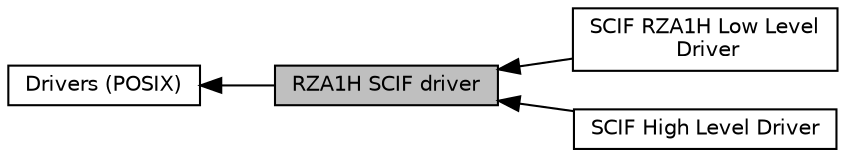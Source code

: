 digraph "RZA1H SCIF driver"
{
  edge [fontname="Helvetica",fontsize="10",labelfontname="Helvetica",labelfontsize="10"];
  node [fontname="Helvetica",fontsize="10",shape=box];
  rankdir=LR;
  Node1 [label="RZA1H SCIF driver",height=0.2,width=0.4,color="black", fillcolor="grey75", style="filled", fontcolor="black",tooltip="This interface provides access to the Serial SCIF peripheral on the RZA1H board. See SCIF High Level ..."];
  Node3 [label="SCIF RZA1H Low Level\l Driver",height=0.2,width=0.4,color="black", fillcolor="white", style="filled",URL="$df/d3e/group__R__SW__PKG__93__SCIF__LLD__API.html",tooltip="The API for the low level SCIF driver."];
  Node2 [label="Drivers (POSIX)",height=0.2,width=0.4,color="black", fillcolor="white", style="filled",URL="$d3/d50/group__R__SW__PKG__93__POSIX__Drivers.html",tooltip="POSIX interface drivers."];
  Node4 [label="SCIF High Level Driver",height=0.2,width=0.4,color="black", fillcolor="white", style="filled",URL="$de/de9/group__R__SW__PKG__93__SCIF__HLD__API.html",tooltip="This interface provides access to SCIF Peripheral."];
  Node2->Node1 [shape=plaintext, dir="back", style="solid"];
  Node1->Node3 [shape=plaintext, dir="back", style="solid"];
  Node1->Node4 [shape=plaintext, dir="back", style="solid"];
}
